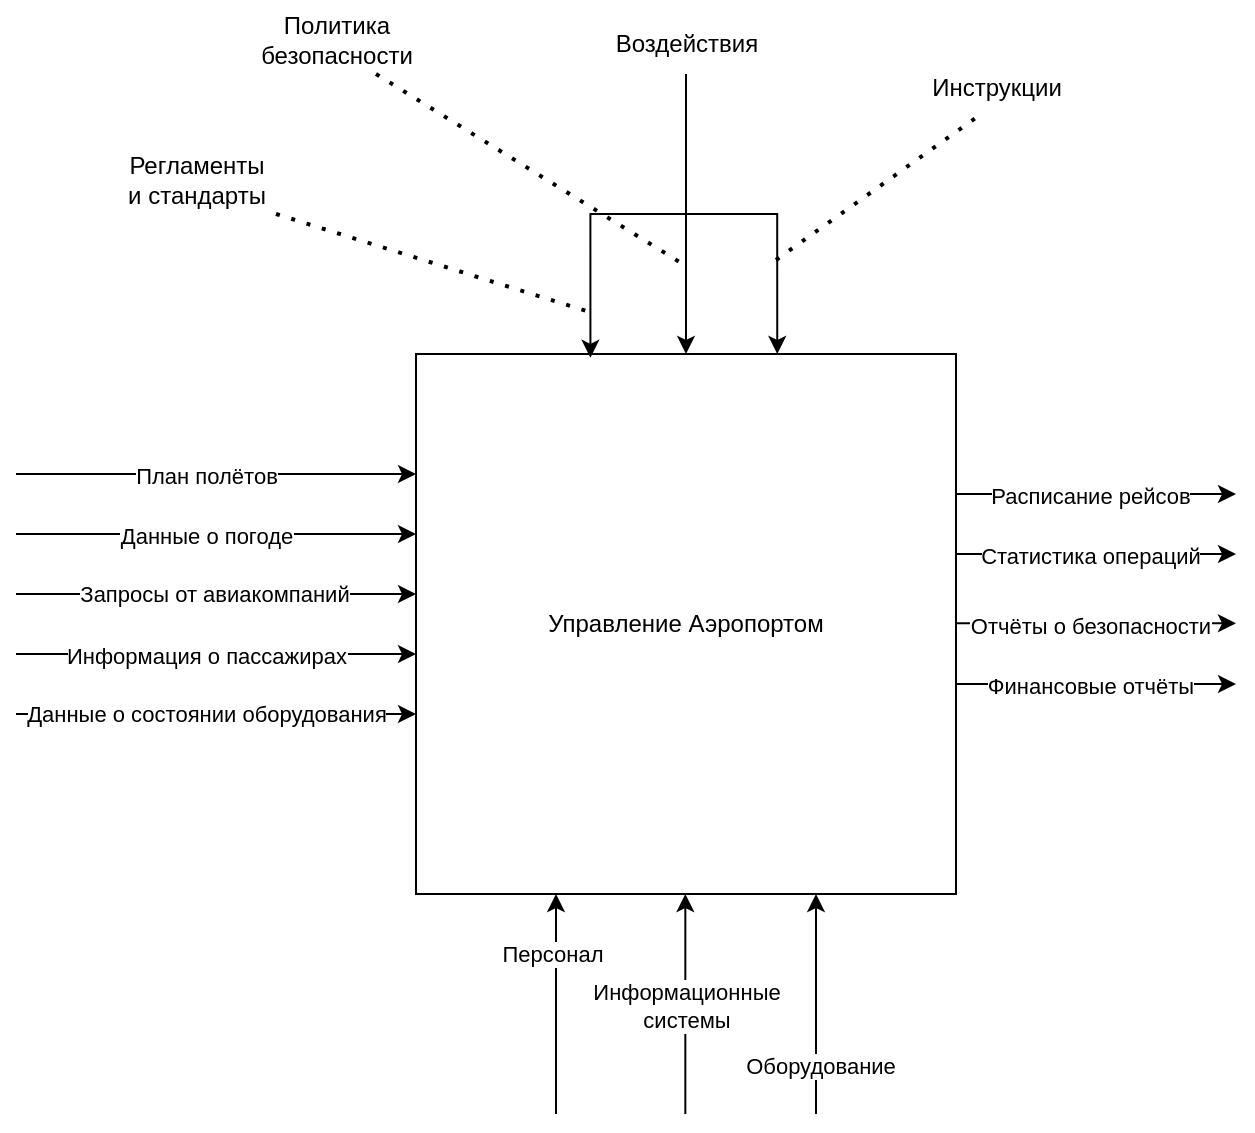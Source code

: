 <mxfile version="26.1.3">
  <diagram name="Страница — 1" id="5K0piHpOH7hdZP2fAs9e">
    <mxGraphModel dx="1593" dy="820" grid="0" gridSize="10" guides="1" tooltips="1" connect="1" arrows="1" fold="1" page="1" pageScale="1" pageWidth="827" pageHeight="1169" math="0" shadow="0">
      <root>
        <mxCell id="0" />
        <mxCell id="1" parent="0" />
        <mxCell id="pL-mmkb_IUGAhLksb8QW-1" value="Управление Аэропортом" style="whiteSpace=wrap;html=1;aspect=fixed;" vertex="1" parent="1">
          <mxGeometry x="290" y="360" width="270" height="270" as="geometry" />
        </mxCell>
        <mxCell id="pL-mmkb_IUGAhLksb8QW-8" value="" style="endArrow=classic;html=1;rounded=0;" edge="1" parent="1">
          <mxGeometry relative="1" as="geometry">
            <mxPoint x="90" y="420" as="sourcePoint" />
            <mxPoint x="290" y="420" as="targetPoint" />
          </mxGeometry>
        </mxCell>
        <mxCell id="pL-mmkb_IUGAhLksb8QW-13" value="План полётов" style="edgeLabel;html=1;align=center;verticalAlign=middle;resizable=0;points=[];" vertex="1" connectable="0" parent="pL-mmkb_IUGAhLksb8QW-8">
          <mxGeometry x="-0.052" y="-1" relative="1" as="geometry">
            <mxPoint as="offset" />
          </mxGeometry>
        </mxCell>
        <mxCell id="pL-mmkb_IUGAhLksb8QW-14" value="" style="endArrow=classic;html=1;rounded=0;" edge="1" parent="1">
          <mxGeometry relative="1" as="geometry">
            <mxPoint x="90" y="450" as="sourcePoint" />
            <mxPoint x="290" y="450" as="targetPoint" />
          </mxGeometry>
        </mxCell>
        <mxCell id="pL-mmkb_IUGAhLksb8QW-15" value="Данные о погоде" style="edgeLabel;html=1;align=center;verticalAlign=middle;resizable=0;points=[];" vertex="1" connectable="0" parent="pL-mmkb_IUGAhLksb8QW-14">
          <mxGeometry x="-0.052" y="-1" relative="1" as="geometry">
            <mxPoint as="offset" />
          </mxGeometry>
        </mxCell>
        <mxCell id="pL-mmkb_IUGAhLksb8QW-16" value="" style="endArrow=classic;html=1;rounded=0;" edge="1" parent="1">
          <mxGeometry relative="1" as="geometry">
            <mxPoint x="90" y="480" as="sourcePoint" />
            <mxPoint x="290" y="480" as="targetPoint" />
          </mxGeometry>
        </mxCell>
        <mxCell id="pL-mmkb_IUGAhLksb8QW-17" value="Запросы от авиакомпаний" style="edgeLabel;html=1;align=center;verticalAlign=middle;resizable=0;points=[];" vertex="1" connectable="0" parent="pL-mmkb_IUGAhLksb8QW-16">
          <mxGeometry x="-0.052" y="-1" relative="1" as="geometry">
            <mxPoint x="4" y="-1" as="offset" />
          </mxGeometry>
        </mxCell>
        <mxCell id="pL-mmkb_IUGAhLksb8QW-18" value="" style="endArrow=classic;html=1;rounded=0;" edge="1" parent="1">
          <mxGeometry relative="1" as="geometry">
            <mxPoint x="90" y="510" as="sourcePoint" />
            <mxPoint x="290" y="510" as="targetPoint" />
          </mxGeometry>
        </mxCell>
        <mxCell id="pL-mmkb_IUGAhLksb8QW-19" value="Информация о пассажирах" style="edgeLabel;html=1;align=center;verticalAlign=middle;resizable=0;points=[];" vertex="1" connectable="0" parent="pL-mmkb_IUGAhLksb8QW-18">
          <mxGeometry x="-0.052" y="-1" relative="1" as="geometry">
            <mxPoint as="offset" />
          </mxGeometry>
        </mxCell>
        <mxCell id="pL-mmkb_IUGAhLksb8QW-20" value="" style="endArrow=classic;html=1;rounded=0;" edge="1" parent="1">
          <mxGeometry relative="1" as="geometry">
            <mxPoint x="90" y="540" as="sourcePoint" />
            <mxPoint x="290" y="540" as="targetPoint" />
          </mxGeometry>
        </mxCell>
        <mxCell id="pL-mmkb_IUGAhLksb8QW-21" value="Данные о состоянии оборудования" style="edgeLabel;html=1;align=center;verticalAlign=middle;resizable=0;points=[];" vertex="1" connectable="0" parent="pL-mmkb_IUGAhLksb8QW-20">
          <mxGeometry x="-0.052" y="-1" relative="1" as="geometry">
            <mxPoint y="-1" as="offset" />
          </mxGeometry>
        </mxCell>
        <mxCell id="pL-mmkb_IUGAhLksb8QW-22" value="" style="endArrow=classic;html=1;rounded=0;" edge="1" parent="1">
          <mxGeometry relative="1" as="geometry">
            <mxPoint x="560" y="430" as="sourcePoint" />
            <mxPoint x="700" y="430" as="targetPoint" />
          </mxGeometry>
        </mxCell>
        <mxCell id="pL-mmkb_IUGAhLksb8QW-23" value="Расписание рейсов" style="edgeLabel;html=1;align=center;verticalAlign=middle;resizable=0;points=[];" vertex="1" connectable="0" parent="pL-mmkb_IUGAhLksb8QW-22">
          <mxGeometry x="-0.052" y="-1" relative="1" as="geometry">
            <mxPoint as="offset" />
          </mxGeometry>
        </mxCell>
        <mxCell id="pL-mmkb_IUGAhLksb8QW-24" value="" style="endArrow=classic;html=1;rounded=0;" edge="1" parent="1">
          <mxGeometry relative="1" as="geometry">
            <mxPoint x="560" y="460" as="sourcePoint" />
            <mxPoint x="700" y="460" as="targetPoint" />
          </mxGeometry>
        </mxCell>
        <mxCell id="pL-mmkb_IUGAhLksb8QW-25" value="Статистика операций" style="edgeLabel;html=1;align=center;verticalAlign=middle;resizable=0;points=[];" vertex="1" connectable="0" parent="pL-mmkb_IUGAhLksb8QW-24">
          <mxGeometry x="-0.052" y="-1" relative="1" as="geometry">
            <mxPoint as="offset" />
          </mxGeometry>
        </mxCell>
        <mxCell id="pL-mmkb_IUGAhLksb8QW-26" value="" style="endArrow=classic;html=1;rounded=0;" edge="1" parent="1">
          <mxGeometry relative="1" as="geometry">
            <mxPoint x="560" y="494.67" as="sourcePoint" />
            <mxPoint x="700" y="494.67" as="targetPoint" />
          </mxGeometry>
        </mxCell>
        <mxCell id="pL-mmkb_IUGAhLksb8QW-27" value="Отчёты о безопасности" style="edgeLabel;html=1;align=center;verticalAlign=middle;resizable=0;points=[];" vertex="1" connectable="0" parent="pL-mmkb_IUGAhLksb8QW-26">
          <mxGeometry x="-0.052" y="-1" relative="1" as="geometry">
            <mxPoint as="offset" />
          </mxGeometry>
        </mxCell>
        <mxCell id="pL-mmkb_IUGAhLksb8QW-28" value="" style="endArrow=classic;html=1;rounded=0;" edge="1" parent="1">
          <mxGeometry relative="1" as="geometry">
            <mxPoint x="560" y="525" as="sourcePoint" />
            <mxPoint x="700" y="525" as="targetPoint" />
          </mxGeometry>
        </mxCell>
        <mxCell id="pL-mmkb_IUGAhLksb8QW-29" value="Финансовые отчёты" style="edgeLabel;html=1;align=center;verticalAlign=middle;resizable=0;points=[];" vertex="1" connectable="0" parent="pL-mmkb_IUGAhLksb8QW-28">
          <mxGeometry x="-0.052" y="-1" relative="1" as="geometry">
            <mxPoint as="offset" />
          </mxGeometry>
        </mxCell>
        <mxCell id="pL-mmkb_IUGAhLksb8QW-30" value="" style="endArrow=classic;html=1;rounded=0;" edge="1" parent="1">
          <mxGeometry width="50" height="50" relative="1" as="geometry">
            <mxPoint x="360" y="740" as="sourcePoint" />
            <mxPoint x="360" y="630" as="targetPoint" />
          </mxGeometry>
        </mxCell>
        <mxCell id="pL-mmkb_IUGAhLksb8QW-33" value="Персонал" style="edgeLabel;html=1;align=center;verticalAlign=middle;resizable=0;points=[];" vertex="1" connectable="0" parent="pL-mmkb_IUGAhLksb8QW-30">
          <mxGeometry x="0.297" y="2" relative="1" as="geometry">
            <mxPoint y="-9" as="offset" />
          </mxGeometry>
        </mxCell>
        <mxCell id="pL-mmkb_IUGAhLksb8QW-31" value="" style="endArrow=classic;html=1;rounded=0;" edge="1" parent="1">
          <mxGeometry width="50" height="50" relative="1" as="geometry">
            <mxPoint x="424.67" y="740" as="sourcePoint" />
            <mxPoint x="424.67" y="630" as="targetPoint" />
          </mxGeometry>
        </mxCell>
        <mxCell id="pL-mmkb_IUGAhLksb8QW-34" value="Информационные&lt;br&gt;системы" style="edgeLabel;html=1;align=center;verticalAlign=middle;resizable=0;points=[];" vertex="1" connectable="0" parent="pL-mmkb_IUGAhLksb8QW-31">
          <mxGeometry x="-0.018" y="-1" relative="1" as="geometry">
            <mxPoint x="-1" as="offset" />
          </mxGeometry>
        </mxCell>
        <mxCell id="pL-mmkb_IUGAhLksb8QW-32" value="" style="endArrow=classic;html=1;rounded=0;" edge="1" parent="1">
          <mxGeometry width="50" height="50" relative="1" as="geometry">
            <mxPoint x="490" y="740" as="sourcePoint" />
            <mxPoint x="490" y="630" as="targetPoint" />
          </mxGeometry>
        </mxCell>
        <mxCell id="pL-mmkb_IUGAhLksb8QW-35" value="Оборудование" style="edgeLabel;html=1;align=center;verticalAlign=middle;resizable=0;points=[];" vertex="1" connectable="0" parent="pL-mmkb_IUGAhLksb8QW-32">
          <mxGeometry x="-0.564" y="-2" relative="1" as="geometry">
            <mxPoint as="offset" />
          </mxGeometry>
        </mxCell>
        <mxCell id="pL-mmkb_IUGAhLksb8QW-37" style="edgeStyle=orthogonalEdgeStyle;rounded=0;orthogonalLoop=1;jettySize=auto;html=1;entryX=0.5;entryY=0;entryDx=0;entryDy=0;" edge="1" parent="1" source="pL-mmkb_IUGAhLksb8QW-36" target="pL-mmkb_IUGAhLksb8QW-1">
          <mxGeometry relative="1" as="geometry" />
        </mxCell>
        <mxCell id="pL-mmkb_IUGAhLksb8QW-36" value="Воздействия" style="text;html=1;align=center;verticalAlign=middle;resizable=0;points=[];autosize=1;strokeColor=none;fillColor=none;" vertex="1" parent="1">
          <mxGeometry x="380" y="190" width="90" height="30" as="geometry" />
        </mxCell>
        <mxCell id="pL-mmkb_IUGAhLksb8QW-38" style="edgeStyle=orthogonalEdgeStyle;rounded=0;orthogonalLoop=1;jettySize=auto;html=1;entryX=0.323;entryY=0.007;entryDx=0;entryDy=0;entryPerimeter=0;" edge="1" parent="1" source="pL-mmkb_IUGAhLksb8QW-36" target="pL-mmkb_IUGAhLksb8QW-1">
          <mxGeometry relative="1" as="geometry" />
        </mxCell>
        <mxCell id="pL-mmkb_IUGAhLksb8QW-39" style="edgeStyle=orthogonalEdgeStyle;rounded=0;orthogonalLoop=1;jettySize=auto;html=1;entryX=0.669;entryY=0;entryDx=0;entryDy=0;entryPerimeter=0;" edge="1" parent="1" source="pL-mmkb_IUGAhLksb8QW-36" target="pL-mmkb_IUGAhLksb8QW-1">
          <mxGeometry relative="1" as="geometry" />
        </mxCell>
        <mxCell id="pL-mmkb_IUGAhLksb8QW-40" value="" style="endArrow=none;dashed=1;html=1;dashPattern=1 3;strokeWidth=2;rounded=0;" edge="1" parent="1">
          <mxGeometry width="50" height="50" relative="1" as="geometry">
            <mxPoint x="220" y="290" as="sourcePoint" />
            <mxPoint x="380" y="340" as="targetPoint" />
          </mxGeometry>
        </mxCell>
        <mxCell id="pL-mmkb_IUGAhLksb8QW-41" value="Регламенты&lt;br&gt;и стандарты" style="text;html=1;align=center;verticalAlign=middle;resizable=0;points=[];autosize=1;strokeColor=none;fillColor=none;" vertex="1" parent="1">
          <mxGeometry x="135" y="253" width="90" height="40" as="geometry" />
        </mxCell>
        <mxCell id="pL-mmkb_IUGAhLksb8QW-42" value="" style="endArrow=none;dashed=1;html=1;dashPattern=1 3;strokeWidth=2;rounded=0;" edge="1" parent="1">
          <mxGeometry width="50" height="50" relative="1" as="geometry">
            <mxPoint x="270" y="220" as="sourcePoint" />
            <mxPoint x="425" y="316" as="targetPoint" />
          </mxGeometry>
        </mxCell>
        <mxCell id="pL-mmkb_IUGAhLksb8QW-43" value="Политика&lt;br&gt;безопасности" style="text;html=1;align=center;verticalAlign=middle;resizable=0;points=[];autosize=1;strokeColor=none;fillColor=none;" vertex="1" parent="1">
          <mxGeometry x="200" y="183" width="100" height="40" as="geometry" />
        </mxCell>
        <mxCell id="pL-mmkb_IUGAhLksb8QW-44" value="" style="endArrow=none;dashed=1;html=1;dashPattern=1 3;strokeWidth=2;rounded=0;" edge="1" parent="1">
          <mxGeometry width="50" height="50" relative="1" as="geometry">
            <mxPoint x="470" y="313" as="sourcePoint" />
            <mxPoint x="574" y="239" as="targetPoint" />
          </mxGeometry>
        </mxCell>
        <mxCell id="pL-mmkb_IUGAhLksb8QW-45" value="Инструкции" style="text;html=1;align=center;verticalAlign=middle;resizable=0;points=[];autosize=1;strokeColor=none;fillColor=none;" vertex="1" parent="1">
          <mxGeometry x="538" y="214" width="83" height="26" as="geometry" />
        </mxCell>
      </root>
    </mxGraphModel>
  </diagram>
</mxfile>
